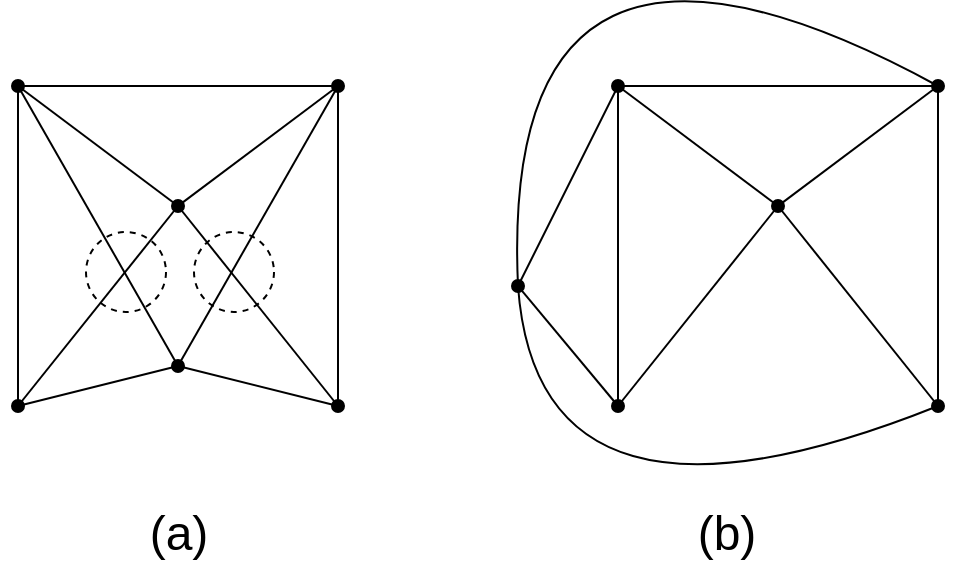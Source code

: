 <mxfile version="26.2.15">
  <diagram name="Page-1" id="M9d49Jzw6TReJ4IEHZMb">
    <mxGraphModel dx="946" dy="586" grid="1" gridSize="10" guides="1" tooltips="1" connect="1" arrows="1" fold="1" page="1" pageScale="1" pageWidth="827" pageHeight="1169" math="0" shadow="0">
      <root>
        <mxCell id="0" />
        <mxCell id="1" parent="0" />
        <mxCell id="ysyKT1JNjngjvFfTIgcO-14" value="" style="group" vertex="1" connectable="0" parent="1">
          <mxGeometry x="80" y="200" width="160" height="160" as="geometry" />
        </mxCell>
        <mxCell id="ysyKT1JNjngjvFfTIgcO-1" value="" style="endArrow=oval;html=1;rounded=0;startArrow=oval;startFill=1;endFill=1;" edge="1" parent="ysyKT1JNjngjvFfTIgcO-14">
          <mxGeometry width="50" height="50" relative="1" as="geometry">
            <mxPoint y="160" as="sourcePoint" />
            <mxPoint as="targetPoint" />
          </mxGeometry>
        </mxCell>
        <mxCell id="ysyKT1JNjngjvFfTIgcO-2" value="" style="endArrow=oval;html=1;rounded=0;startArrow=oval;startFill=1;endFill=1;" edge="1" parent="ysyKT1JNjngjvFfTIgcO-14">
          <mxGeometry width="50" height="50" relative="1" as="geometry">
            <mxPoint x="160" y="160" as="sourcePoint" />
            <mxPoint x="160" as="targetPoint" />
          </mxGeometry>
        </mxCell>
        <mxCell id="ysyKT1JNjngjvFfTIgcO-3" value="" style="endArrow=none;html=1;rounded=0;" edge="1" parent="ysyKT1JNjngjvFfTIgcO-14">
          <mxGeometry width="50" height="50" relative="1" as="geometry">
            <mxPoint x="80" y="60" as="sourcePoint" />
            <mxPoint as="targetPoint" />
          </mxGeometry>
        </mxCell>
        <mxCell id="ysyKT1JNjngjvFfTIgcO-4" value="" style="endArrow=none;html=1;rounded=0;startArrow=oval;startFill=1;" edge="1" parent="ysyKT1JNjngjvFfTIgcO-14">
          <mxGeometry width="50" height="50" relative="1" as="geometry">
            <mxPoint x="80" y="60" as="sourcePoint" />
            <mxPoint x="160" as="targetPoint" />
          </mxGeometry>
        </mxCell>
        <mxCell id="ysyKT1JNjngjvFfTIgcO-5" value="" style="endArrow=none;html=1;rounded=0;" edge="1" parent="ysyKT1JNjngjvFfTIgcO-14">
          <mxGeometry width="50" height="50" relative="1" as="geometry">
            <mxPoint as="sourcePoint" />
            <mxPoint x="160" as="targetPoint" />
          </mxGeometry>
        </mxCell>
        <mxCell id="ysyKT1JNjngjvFfTIgcO-6" value="" style="endArrow=none;html=1;rounded=0;" edge="1" parent="ysyKT1JNjngjvFfTIgcO-14">
          <mxGeometry width="50" height="50" relative="1" as="geometry">
            <mxPoint y="160" as="sourcePoint" />
            <mxPoint x="80" y="60" as="targetPoint" />
          </mxGeometry>
        </mxCell>
        <mxCell id="ysyKT1JNjngjvFfTIgcO-7" value="" style="endArrow=none;html=1;rounded=0;" edge="1" parent="ysyKT1JNjngjvFfTIgcO-14">
          <mxGeometry width="50" height="50" relative="1" as="geometry">
            <mxPoint x="80" y="60" as="sourcePoint" />
            <mxPoint x="160" y="160" as="targetPoint" />
          </mxGeometry>
        </mxCell>
        <mxCell id="ysyKT1JNjngjvFfTIgcO-8" value="" style="endArrow=none;html=1;rounded=0;" edge="1" parent="ysyKT1JNjngjvFfTIgcO-14">
          <mxGeometry width="50" height="50" relative="1" as="geometry">
            <mxPoint as="sourcePoint" />
            <mxPoint x="80" y="140" as="targetPoint" />
          </mxGeometry>
        </mxCell>
        <mxCell id="ysyKT1JNjngjvFfTIgcO-9" value="" style="endArrow=none;html=1;rounded=0;startArrow=oval;startFill=1;" edge="1" parent="ysyKT1JNjngjvFfTIgcO-14">
          <mxGeometry width="50" height="50" relative="1" as="geometry">
            <mxPoint x="80" y="140" as="sourcePoint" />
            <mxPoint x="160" as="targetPoint" />
          </mxGeometry>
        </mxCell>
        <mxCell id="ysyKT1JNjngjvFfTIgcO-10" value="" style="endArrow=none;html=1;rounded=0;" edge="1" parent="ysyKT1JNjngjvFfTIgcO-14">
          <mxGeometry width="50" height="50" relative="1" as="geometry">
            <mxPoint y="160" as="sourcePoint" />
            <mxPoint x="80" y="140" as="targetPoint" />
          </mxGeometry>
        </mxCell>
        <mxCell id="ysyKT1JNjngjvFfTIgcO-11" value="" style="endArrow=none;html=1;rounded=0;" edge="1" parent="ysyKT1JNjngjvFfTIgcO-14">
          <mxGeometry width="50" height="50" relative="1" as="geometry">
            <mxPoint x="80" y="140" as="sourcePoint" />
            <mxPoint x="160" y="160" as="targetPoint" />
          </mxGeometry>
        </mxCell>
        <mxCell id="ysyKT1JNjngjvFfTIgcO-12" value="" style="ellipse;whiteSpace=wrap;html=1;aspect=fixed;dashed=1;fillColor=none;" vertex="1" parent="ysyKT1JNjngjvFfTIgcO-14">
          <mxGeometry x="34" y="73" width="40" height="40" as="geometry" />
        </mxCell>
        <mxCell id="ysyKT1JNjngjvFfTIgcO-16" value="" style="ellipse;whiteSpace=wrap;html=1;aspect=fixed;dashed=1;fillColor=none;" vertex="1" parent="ysyKT1JNjngjvFfTIgcO-14">
          <mxGeometry x="88" y="73" width="40" height="40" as="geometry" />
        </mxCell>
        <mxCell id="ysyKT1JNjngjvFfTIgcO-17" value="&lt;font style=&quot;font-size: 24px;&quot;&gt;(a)&lt;/font&gt;" style="text;html=1;align=center;verticalAlign=middle;resizable=0;points=[];autosize=1;strokeColor=none;fillColor=none;" vertex="1" parent="1">
          <mxGeometry x="135" y="404" width="50" height="40" as="geometry" />
        </mxCell>
        <mxCell id="ysyKT1JNjngjvFfTIgcO-32" value="&lt;font style=&quot;font-size: 24px;&quot;&gt;(b&lt;/font&gt;&lt;span style=&quot;font-size: 24px; background-color: transparent; color: light-dark(rgb(0, 0, 0), rgb(255, 255, 255));&quot;&gt;)&lt;/span&gt;" style="text;html=1;align=center;verticalAlign=middle;resizable=0;points=[];autosize=1;strokeColor=none;fillColor=none;" vertex="1" parent="1">
          <mxGeometry x="409" y="404" width="50" height="40" as="geometry" />
        </mxCell>
        <mxCell id="ysyKT1JNjngjvFfTIgcO-19" value="" style="endArrow=oval;html=1;rounded=0;startArrow=oval;startFill=1;endFill=1;" edge="1" parent="1">
          <mxGeometry width="50" height="50" relative="1" as="geometry">
            <mxPoint x="380" y="360" as="sourcePoint" />
            <mxPoint x="380" y="200" as="targetPoint" />
          </mxGeometry>
        </mxCell>
        <mxCell id="ysyKT1JNjngjvFfTIgcO-20" value="" style="endArrow=oval;html=1;rounded=0;startArrow=oval;startFill=1;endFill=1;" edge="1" parent="1">
          <mxGeometry width="50" height="50" relative="1" as="geometry">
            <mxPoint x="540" y="360" as="sourcePoint" />
            <mxPoint x="540" y="200" as="targetPoint" />
          </mxGeometry>
        </mxCell>
        <mxCell id="ysyKT1JNjngjvFfTIgcO-21" value="" style="endArrow=none;html=1;rounded=0;" edge="1" parent="1">
          <mxGeometry width="50" height="50" relative="1" as="geometry">
            <mxPoint x="460" y="260" as="sourcePoint" />
            <mxPoint x="380" y="200" as="targetPoint" />
          </mxGeometry>
        </mxCell>
        <mxCell id="ysyKT1JNjngjvFfTIgcO-22" value="" style="endArrow=none;html=1;rounded=0;startArrow=oval;startFill=1;" edge="1" parent="1">
          <mxGeometry width="50" height="50" relative="1" as="geometry">
            <mxPoint x="460" y="260" as="sourcePoint" />
            <mxPoint x="540" y="200" as="targetPoint" />
          </mxGeometry>
        </mxCell>
        <mxCell id="ysyKT1JNjngjvFfTIgcO-23" value="" style="endArrow=none;html=1;rounded=0;" edge="1" parent="1">
          <mxGeometry width="50" height="50" relative="1" as="geometry">
            <mxPoint x="380" y="200" as="sourcePoint" />
            <mxPoint x="540" y="200" as="targetPoint" />
          </mxGeometry>
        </mxCell>
        <mxCell id="ysyKT1JNjngjvFfTIgcO-24" value="" style="endArrow=none;html=1;rounded=0;" edge="1" parent="1">
          <mxGeometry width="50" height="50" relative="1" as="geometry">
            <mxPoint x="380" y="360" as="sourcePoint" />
            <mxPoint x="460" y="260" as="targetPoint" />
          </mxGeometry>
        </mxCell>
        <mxCell id="ysyKT1JNjngjvFfTIgcO-25" value="" style="endArrow=none;html=1;rounded=0;" edge="1" parent="1">
          <mxGeometry width="50" height="50" relative="1" as="geometry">
            <mxPoint x="460" y="260" as="sourcePoint" />
            <mxPoint x="540" y="360" as="targetPoint" />
          </mxGeometry>
        </mxCell>
        <mxCell id="ysyKT1JNjngjvFfTIgcO-26" value="" style="endArrow=none;html=1;rounded=0;" edge="1" parent="1">
          <mxGeometry width="50" height="50" relative="1" as="geometry">
            <mxPoint x="380" y="200" as="sourcePoint" />
            <mxPoint x="330" y="300" as="targetPoint" />
          </mxGeometry>
        </mxCell>
        <mxCell id="ysyKT1JNjngjvFfTIgcO-27" value="" style="endArrow=none;html=1;rounded=0;startArrow=none;startFill=0;curved=1;" edge="1" parent="1">
          <mxGeometry width="50" height="50" relative="1" as="geometry">
            <mxPoint x="330" y="300" as="sourcePoint" />
            <mxPoint x="540" y="200" as="targetPoint" />
            <Array as="points">
              <mxPoint x="320" y="80" />
            </Array>
          </mxGeometry>
        </mxCell>
        <mxCell id="ysyKT1JNjngjvFfTIgcO-28" value="" style="endArrow=oval;html=1;rounded=0;endFill=1;" edge="1" parent="1">
          <mxGeometry width="50" height="50" relative="1" as="geometry">
            <mxPoint x="380" y="360" as="sourcePoint" />
            <mxPoint x="330" y="300" as="targetPoint" />
          </mxGeometry>
        </mxCell>
        <mxCell id="ysyKT1JNjngjvFfTIgcO-29" value="" style="endArrow=none;html=1;rounded=0;curved=1;" edge="1" parent="1">
          <mxGeometry width="50" height="50" relative="1" as="geometry">
            <mxPoint x="330" y="300" as="sourcePoint" />
            <mxPoint x="540" y="360" as="targetPoint" />
            <Array as="points">
              <mxPoint x="340" y="440" />
            </Array>
          </mxGeometry>
        </mxCell>
      </root>
    </mxGraphModel>
  </diagram>
</mxfile>

